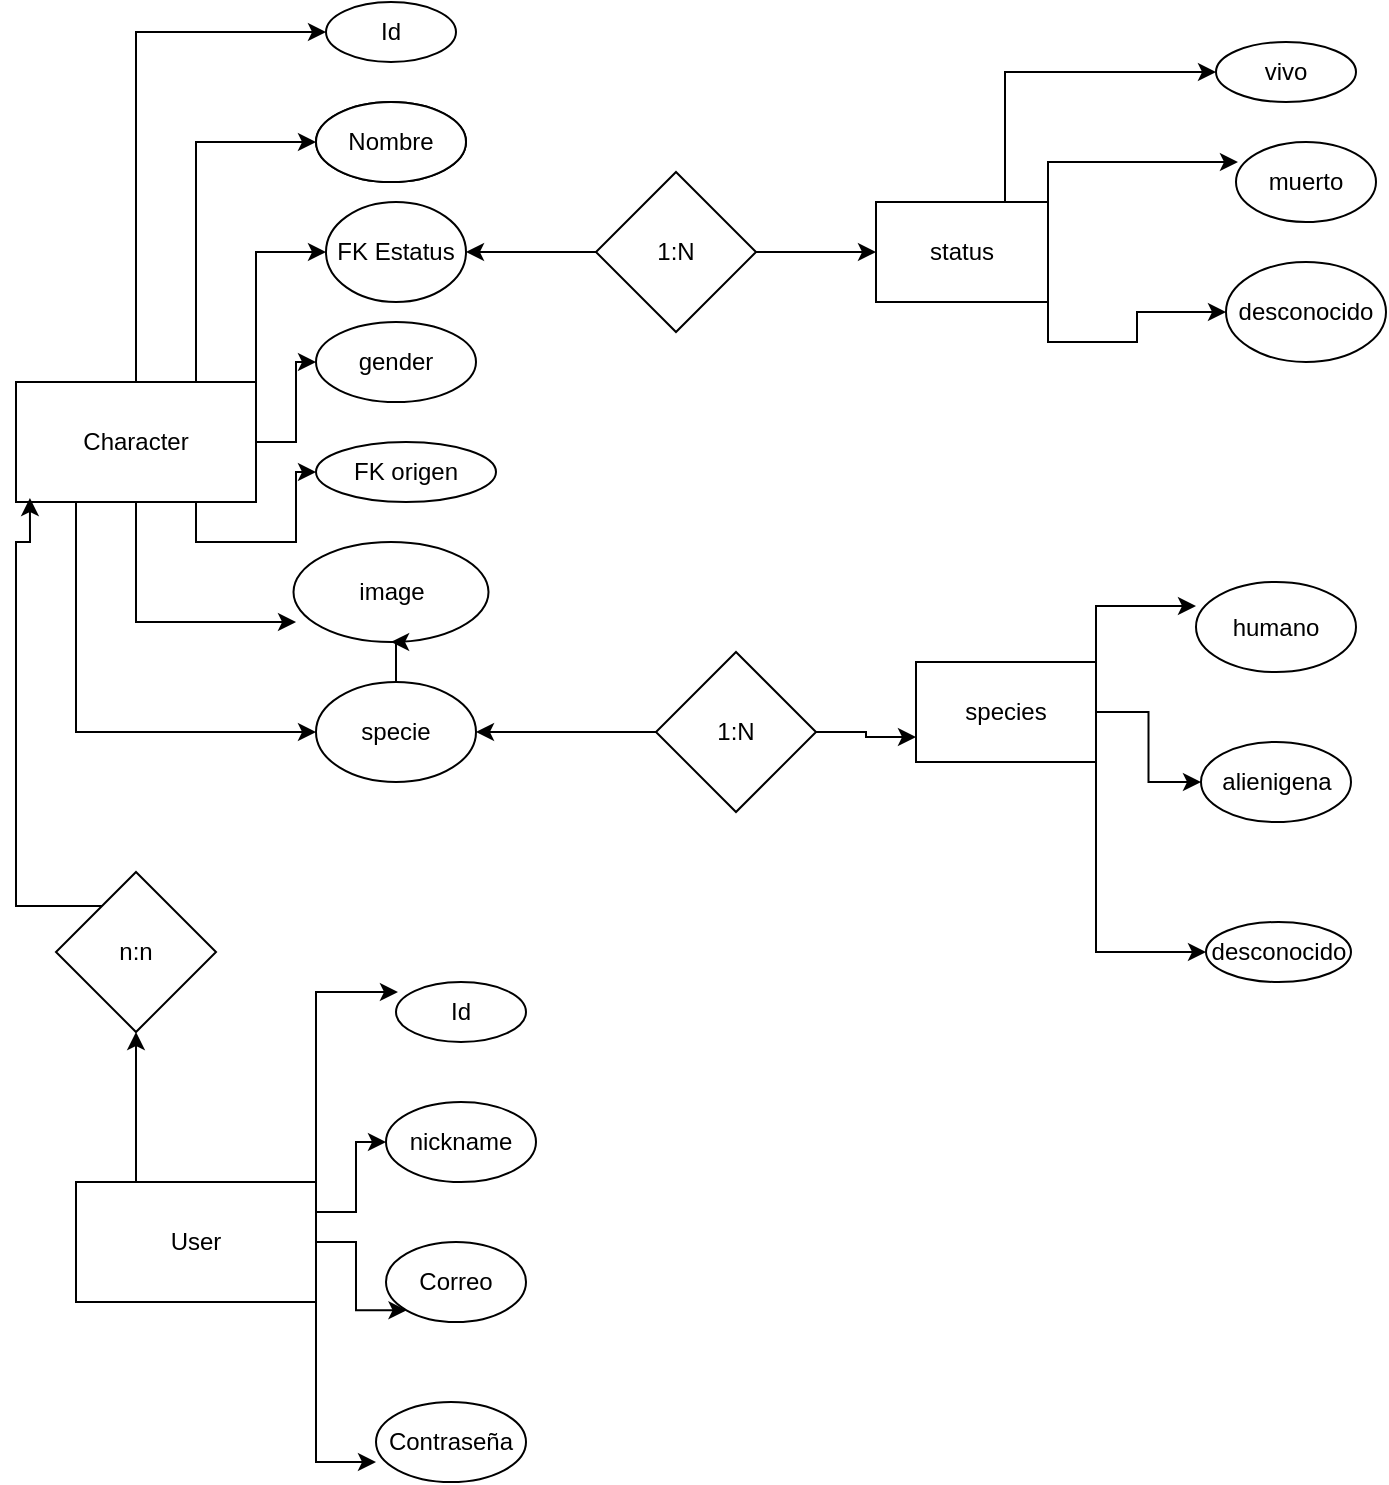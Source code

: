 <mxfile version="21.6.7" type="device">
  <diagram name="Página-1" id="4zOU3cczQwR7KFCGiZQw">
    <mxGraphModel dx="1313" dy="708" grid="1" gridSize="10" guides="1" tooltips="1" connect="1" arrows="1" fold="1" page="1" pageScale="1" pageWidth="827" pageHeight="1169" math="0" shadow="0">
      <root>
        <mxCell id="0" />
        <mxCell id="1" parent="0" />
        <mxCell id="BHfXAMT36ggq7KmMEio--42" style="edgeStyle=orthogonalEdgeStyle;rounded=0;orthogonalLoop=1;jettySize=auto;html=1;exitX=0.25;exitY=1;exitDx=0;exitDy=0;entryX=0;entryY=0.5;entryDx=0;entryDy=0;" edge="1" parent="1" source="BHfXAMT36ggq7KmMEio--1" target="BHfXAMT36ggq7KmMEio--9">
          <mxGeometry relative="1" as="geometry" />
        </mxCell>
        <mxCell id="BHfXAMT36ggq7KmMEio--43" style="edgeStyle=orthogonalEdgeStyle;rounded=0;orthogonalLoop=1;jettySize=auto;html=1;exitX=0.5;exitY=1;exitDx=0;exitDy=0;entryX=0.013;entryY=0.8;entryDx=0;entryDy=0;entryPerimeter=0;" edge="1" parent="1" source="BHfXAMT36ggq7KmMEio--1" target="BHfXAMT36ggq7KmMEio--8">
          <mxGeometry relative="1" as="geometry">
            <Array as="points">
              <mxPoint x="70" y="320" />
            </Array>
          </mxGeometry>
        </mxCell>
        <mxCell id="BHfXAMT36ggq7KmMEio--44" style="edgeStyle=orthogonalEdgeStyle;rounded=0;orthogonalLoop=1;jettySize=auto;html=1;exitX=0.75;exitY=1;exitDx=0;exitDy=0;entryX=0;entryY=0.5;entryDx=0;entryDy=0;" edge="1" parent="1" source="BHfXAMT36ggq7KmMEio--1" target="BHfXAMT36ggq7KmMEio--7">
          <mxGeometry relative="1" as="geometry" />
        </mxCell>
        <mxCell id="BHfXAMT36ggq7KmMEio--45" style="edgeStyle=orthogonalEdgeStyle;rounded=0;orthogonalLoop=1;jettySize=auto;html=1;exitX=1;exitY=0.5;exitDx=0;exitDy=0;entryX=0;entryY=0.5;entryDx=0;entryDy=0;" edge="1" parent="1" source="BHfXAMT36ggq7KmMEio--1" target="BHfXAMT36ggq7KmMEio--6">
          <mxGeometry relative="1" as="geometry" />
        </mxCell>
        <mxCell id="BHfXAMT36ggq7KmMEio--46" style="edgeStyle=orthogonalEdgeStyle;rounded=0;orthogonalLoop=1;jettySize=auto;html=1;exitX=1;exitY=0;exitDx=0;exitDy=0;entryX=0;entryY=0.5;entryDx=0;entryDy=0;" edge="1" parent="1" source="BHfXAMT36ggq7KmMEio--1" target="BHfXAMT36ggq7KmMEio--5">
          <mxGeometry relative="1" as="geometry" />
        </mxCell>
        <mxCell id="BHfXAMT36ggq7KmMEio--47" style="edgeStyle=orthogonalEdgeStyle;rounded=0;orthogonalLoop=1;jettySize=auto;html=1;exitX=0.75;exitY=0;exitDx=0;exitDy=0;entryX=0;entryY=0.5;entryDx=0;entryDy=0;" edge="1" parent="1" source="BHfXAMT36ggq7KmMEio--1" target="BHfXAMT36ggq7KmMEio--3">
          <mxGeometry relative="1" as="geometry" />
        </mxCell>
        <mxCell id="BHfXAMT36ggq7KmMEio--49" style="edgeStyle=orthogonalEdgeStyle;rounded=0;orthogonalLoop=1;jettySize=auto;html=1;exitX=0.5;exitY=0;exitDx=0;exitDy=0;entryX=0;entryY=0.5;entryDx=0;entryDy=0;" edge="1" parent="1" source="BHfXAMT36ggq7KmMEio--1" target="BHfXAMT36ggq7KmMEio--4">
          <mxGeometry relative="1" as="geometry" />
        </mxCell>
        <mxCell id="BHfXAMT36ggq7KmMEio--1" value="&lt;font style=&quot;vertical-align: inherit;&quot;&gt;&lt;font style=&quot;vertical-align: inherit;&quot;&gt;&lt;font style=&quot;vertical-align: inherit;&quot;&gt;&lt;font style=&quot;vertical-align: inherit;&quot;&gt;Character&lt;/font&gt;&lt;/font&gt;&lt;/font&gt;&lt;/font&gt;" style="rounded=0;whiteSpace=wrap;html=1;" vertex="1" parent="1">
          <mxGeometry x="10" y="200" width="120" height="60" as="geometry" />
        </mxCell>
        <mxCell id="BHfXAMT36ggq7KmMEio--3" value="&lt;font style=&quot;vertical-align: inherit;&quot;&gt;&lt;font style=&quot;vertical-align: inherit;&quot;&gt;Nombre&lt;/font&gt;&lt;/font&gt;" style="ellipse;whiteSpace=wrap;html=1;" vertex="1" parent="1">
          <mxGeometry x="160" y="60" width="75" height="40" as="geometry" />
        </mxCell>
        <mxCell id="BHfXAMT36ggq7KmMEio--4" value="&lt;font style=&quot;vertical-align: inherit;&quot;&gt;&lt;font style=&quot;vertical-align: inherit;&quot;&gt;Id&lt;/font&gt;&lt;/font&gt;" style="ellipse;whiteSpace=wrap;html=1;" vertex="1" parent="1">
          <mxGeometry x="165" y="10" width="65" height="30" as="geometry" />
        </mxCell>
        <mxCell id="BHfXAMT36ggq7KmMEio--5" value="&lt;font style=&quot;vertical-align: inherit;&quot;&gt;&lt;font style=&quot;vertical-align: inherit;&quot;&gt;&lt;font style=&quot;vertical-align: inherit;&quot;&gt;&lt;font style=&quot;vertical-align: inherit;&quot;&gt;&lt;font style=&quot;vertical-align: inherit;&quot;&gt;&lt;font style=&quot;vertical-align: inherit;&quot;&gt;FK Estatus&lt;/font&gt;&lt;/font&gt;&lt;/font&gt;&lt;/font&gt;&lt;/font&gt;&lt;/font&gt;" style="ellipse;whiteSpace=wrap;html=1;" vertex="1" parent="1">
          <mxGeometry x="165" y="110" width="70" height="50" as="geometry" />
        </mxCell>
        <mxCell id="BHfXAMT36ggq7KmMEio--6" value="&lt;font style=&quot;vertical-align: inherit;&quot;&gt;&lt;font style=&quot;vertical-align: inherit;&quot;&gt;gender&lt;/font&gt;&lt;/font&gt;" style="ellipse;whiteSpace=wrap;html=1;" vertex="1" parent="1">
          <mxGeometry x="160" y="170" width="80" height="40" as="geometry" />
        </mxCell>
        <mxCell id="BHfXAMT36ggq7KmMEio--7" value="&lt;font style=&quot;vertical-align: inherit;&quot;&gt;&lt;font style=&quot;vertical-align: inherit;&quot;&gt;&lt;font style=&quot;vertical-align: inherit;&quot;&gt;&lt;font style=&quot;vertical-align: inherit;&quot;&gt;FK origen&lt;/font&gt;&lt;/font&gt;&lt;/font&gt;&lt;/font&gt;" style="ellipse;whiteSpace=wrap;html=1;" vertex="1" parent="1">
          <mxGeometry x="160" y="230" width="90" height="30" as="geometry" />
        </mxCell>
        <mxCell id="BHfXAMT36ggq7KmMEio--8" value="&lt;font style=&quot;vertical-align: inherit;&quot;&gt;&lt;font style=&quot;vertical-align: inherit;&quot;&gt;image&lt;/font&gt;&lt;/font&gt;" style="ellipse;whiteSpace=wrap;html=1;" vertex="1" parent="1">
          <mxGeometry x="148.75" y="280" width="97.5" height="50" as="geometry" />
        </mxCell>
        <mxCell id="BHfXAMT36ggq7KmMEio--11" value="" style="edgeStyle=orthogonalEdgeStyle;rounded=0;orthogonalLoop=1;jettySize=auto;html=1;" edge="1" parent="1" source="BHfXAMT36ggq7KmMEio--9" target="BHfXAMT36ggq7KmMEio--8">
          <mxGeometry relative="1" as="geometry" />
        </mxCell>
        <mxCell id="BHfXAMT36ggq7KmMEio--9" value="&lt;font style=&quot;vertical-align: inherit;&quot;&gt;&lt;font style=&quot;vertical-align: inherit;&quot;&gt;specie&lt;/font&gt;&lt;/font&gt;" style="ellipse;whiteSpace=wrap;html=1;" vertex="1" parent="1">
          <mxGeometry x="160" y="350" width="80" height="50" as="geometry" />
        </mxCell>
        <mxCell id="BHfXAMT36ggq7KmMEio--50" style="edgeStyle=orthogonalEdgeStyle;rounded=0;orthogonalLoop=1;jettySize=auto;html=1;exitX=0.75;exitY=0;exitDx=0;exitDy=0;entryX=0;entryY=0.5;entryDx=0;entryDy=0;" edge="1" parent="1" source="BHfXAMT36ggq7KmMEio--19" target="BHfXAMT36ggq7KmMEio--20">
          <mxGeometry relative="1" as="geometry" />
        </mxCell>
        <mxCell id="BHfXAMT36ggq7KmMEio--51" style="edgeStyle=orthogonalEdgeStyle;rounded=0;orthogonalLoop=1;jettySize=auto;html=1;exitX=1;exitY=0;exitDx=0;exitDy=0;entryX=0.014;entryY=0.25;entryDx=0;entryDy=0;entryPerimeter=0;" edge="1" parent="1" source="BHfXAMT36ggq7KmMEio--19" target="BHfXAMT36ggq7KmMEio--21">
          <mxGeometry relative="1" as="geometry" />
        </mxCell>
        <mxCell id="BHfXAMT36ggq7KmMEio--52" style="edgeStyle=orthogonalEdgeStyle;rounded=0;orthogonalLoop=1;jettySize=auto;html=1;exitX=1;exitY=1;exitDx=0;exitDy=0;entryX=0;entryY=0.5;entryDx=0;entryDy=0;" edge="1" parent="1" source="BHfXAMT36ggq7KmMEio--19" target="BHfXAMT36ggq7KmMEio--22">
          <mxGeometry relative="1" as="geometry" />
        </mxCell>
        <mxCell id="BHfXAMT36ggq7KmMEio--19" value="&lt;font style=&quot;vertical-align: inherit;&quot;&gt;&lt;font style=&quot;vertical-align: inherit;&quot;&gt;status&lt;/font&gt;&lt;/font&gt;" style="rounded=0;whiteSpace=wrap;html=1;" vertex="1" parent="1">
          <mxGeometry x="440" y="110" width="86" height="50" as="geometry" />
        </mxCell>
        <mxCell id="BHfXAMT36ggq7KmMEio--20" value="&lt;font style=&quot;vertical-align: inherit;&quot;&gt;&lt;font style=&quot;vertical-align: inherit;&quot;&gt;vivo&lt;/font&gt;&lt;/font&gt;" style="ellipse;whiteSpace=wrap;html=1;" vertex="1" parent="1">
          <mxGeometry x="610" y="30" width="70" height="30" as="geometry" />
        </mxCell>
        <mxCell id="BHfXAMT36ggq7KmMEio--21" value="&lt;font style=&quot;vertical-align: inherit;&quot;&gt;&lt;font style=&quot;vertical-align: inherit;&quot;&gt;muerto&lt;/font&gt;&lt;/font&gt;" style="ellipse;whiteSpace=wrap;html=1;" vertex="1" parent="1">
          <mxGeometry x="620" y="80" width="70" height="40" as="geometry" />
        </mxCell>
        <mxCell id="BHfXAMT36ggq7KmMEio--22" value="&lt;font style=&quot;vertical-align: inherit;&quot;&gt;&lt;font style=&quot;vertical-align: inherit;&quot;&gt;desconocido&lt;/font&gt;&lt;/font&gt;" style="ellipse;whiteSpace=wrap;html=1;" vertex="1" parent="1">
          <mxGeometry x="615" y="140" width="80" height="50" as="geometry" />
        </mxCell>
        <mxCell id="BHfXAMT36ggq7KmMEio--41" style="edgeStyle=orthogonalEdgeStyle;rounded=0;orthogonalLoop=1;jettySize=auto;html=1;exitX=0;exitY=0.5;exitDx=0;exitDy=0;entryX=1;entryY=0.5;entryDx=0;entryDy=0;" edge="1" parent="1" source="BHfXAMT36ggq7KmMEio--28" target="BHfXAMT36ggq7KmMEio--5">
          <mxGeometry relative="1" as="geometry" />
        </mxCell>
        <mxCell id="BHfXAMT36ggq7KmMEio--67" style="edgeStyle=orthogonalEdgeStyle;rounded=0;orthogonalLoop=1;jettySize=auto;html=1;exitX=1;exitY=0.5;exitDx=0;exitDy=0;entryX=0;entryY=0.5;entryDx=0;entryDy=0;" edge="1" parent="1" source="BHfXAMT36ggq7KmMEio--28" target="BHfXAMT36ggq7KmMEio--19">
          <mxGeometry relative="1" as="geometry" />
        </mxCell>
        <mxCell id="BHfXAMT36ggq7KmMEio--28" value="&lt;font style=&quot;vertical-align: inherit;&quot;&gt;&lt;font style=&quot;vertical-align: inherit;&quot;&gt;1:N&lt;/font&gt;&lt;/font&gt;" style="rhombus;whiteSpace=wrap;html=1;" vertex="1" parent="1">
          <mxGeometry x="300" y="95" width="80" height="80" as="geometry" />
        </mxCell>
        <mxCell id="BHfXAMT36ggq7KmMEio--36" style="edgeStyle=orthogonalEdgeStyle;rounded=0;orthogonalLoop=1;jettySize=auto;html=1;exitX=0;exitY=0.5;exitDx=0;exitDy=0;entryX=1;entryY=0.5;entryDx=0;entryDy=0;" edge="1" parent="1" source="BHfXAMT36ggq7KmMEio--31" target="BHfXAMT36ggq7KmMEio--9">
          <mxGeometry relative="1" as="geometry" />
        </mxCell>
        <mxCell id="BHfXAMT36ggq7KmMEio--37" style="edgeStyle=orthogonalEdgeStyle;rounded=0;orthogonalLoop=1;jettySize=auto;html=1;exitX=1;exitY=0.5;exitDx=0;exitDy=0;entryX=0;entryY=0.75;entryDx=0;entryDy=0;" edge="1" parent="1" source="BHfXAMT36ggq7KmMEio--31" target="BHfXAMT36ggq7KmMEio--32">
          <mxGeometry relative="1" as="geometry" />
        </mxCell>
        <mxCell id="BHfXAMT36ggq7KmMEio--31" value="&lt;font style=&quot;vertical-align: inherit;&quot;&gt;&lt;font style=&quot;vertical-align: inherit;&quot;&gt;&lt;font style=&quot;vertical-align: inherit;&quot;&gt;&lt;font style=&quot;vertical-align: inherit;&quot;&gt;&lt;font style=&quot;vertical-align: inherit;&quot;&gt;&lt;font style=&quot;vertical-align: inherit;&quot;&gt;1:N&lt;/font&gt;&lt;/font&gt;&lt;/font&gt;&lt;/font&gt;&lt;/font&gt;&lt;/font&gt;" style="rhombus;whiteSpace=wrap;html=1;" vertex="1" parent="1">
          <mxGeometry x="330" y="335" width="80" height="80" as="geometry" />
        </mxCell>
        <mxCell id="BHfXAMT36ggq7KmMEio--38" style="edgeStyle=orthogonalEdgeStyle;rounded=0;orthogonalLoop=1;jettySize=auto;html=1;exitX=1;exitY=0;exitDx=0;exitDy=0;entryX=0;entryY=0.267;entryDx=0;entryDy=0;entryPerimeter=0;" edge="1" parent="1" source="BHfXAMT36ggq7KmMEio--32" target="BHfXAMT36ggq7KmMEio--33">
          <mxGeometry relative="1" as="geometry" />
        </mxCell>
        <mxCell id="BHfXAMT36ggq7KmMEio--39" style="edgeStyle=orthogonalEdgeStyle;rounded=0;orthogonalLoop=1;jettySize=auto;html=1;exitX=1;exitY=0.5;exitDx=0;exitDy=0;" edge="1" parent="1" source="BHfXAMT36ggq7KmMEio--32" target="BHfXAMT36ggq7KmMEio--34">
          <mxGeometry relative="1" as="geometry" />
        </mxCell>
        <mxCell id="BHfXAMT36ggq7KmMEio--40" style="edgeStyle=orthogonalEdgeStyle;rounded=0;orthogonalLoop=1;jettySize=auto;html=1;exitX=1;exitY=1;exitDx=0;exitDy=0;entryX=0;entryY=0.5;entryDx=0;entryDy=0;" edge="1" parent="1" source="BHfXAMT36ggq7KmMEio--32" target="BHfXAMT36ggq7KmMEio--35">
          <mxGeometry relative="1" as="geometry" />
        </mxCell>
        <mxCell id="BHfXAMT36ggq7KmMEio--32" value="&lt;font style=&quot;vertical-align: inherit;&quot;&gt;&lt;font style=&quot;vertical-align: inherit;&quot;&gt;species&lt;/font&gt;&lt;/font&gt;" style="rounded=0;whiteSpace=wrap;html=1;" vertex="1" parent="1">
          <mxGeometry x="460" y="340" width="90" height="50" as="geometry" />
        </mxCell>
        <mxCell id="BHfXAMT36ggq7KmMEio--33" value="&lt;font style=&quot;vertical-align: inherit;&quot;&gt;&lt;font style=&quot;vertical-align: inherit;&quot;&gt;humano&lt;/font&gt;&lt;/font&gt;" style="ellipse;whiteSpace=wrap;html=1;" vertex="1" parent="1">
          <mxGeometry x="600" y="300" width="80" height="45" as="geometry" />
        </mxCell>
        <mxCell id="BHfXAMT36ggq7KmMEio--34" value="&lt;font style=&quot;vertical-align: inherit;&quot;&gt;&lt;font style=&quot;vertical-align: inherit;&quot;&gt;alienigena&lt;/font&gt;&lt;/font&gt;" style="ellipse;whiteSpace=wrap;html=1;" vertex="1" parent="1">
          <mxGeometry x="602.5" y="380" width="75" height="40" as="geometry" />
        </mxCell>
        <mxCell id="BHfXAMT36ggq7KmMEio--35" value="&lt;font style=&quot;vertical-align: inherit;&quot;&gt;&lt;font style=&quot;vertical-align: inherit;&quot;&gt;desconocido&lt;/font&gt;&lt;/font&gt;" style="ellipse;whiteSpace=wrap;html=1;" vertex="1" parent="1">
          <mxGeometry x="605" y="470" width="72.5" height="30" as="geometry" />
        </mxCell>
        <mxCell id="BHfXAMT36ggq7KmMEio--60" style="edgeStyle=orthogonalEdgeStyle;rounded=0;orthogonalLoop=1;jettySize=auto;html=1;exitX=1;exitY=0;exitDx=0;exitDy=0;entryX=0.015;entryY=0.167;entryDx=0;entryDy=0;entryPerimeter=0;" edge="1" parent="1" source="BHfXAMT36ggq7KmMEio--53" target="BHfXAMT36ggq7KmMEio--54">
          <mxGeometry relative="1" as="geometry" />
        </mxCell>
        <mxCell id="BHfXAMT36ggq7KmMEio--61" style="edgeStyle=orthogonalEdgeStyle;rounded=0;orthogonalLoop=1;jettySize=auto;html=1;exitX=1;exitY=0.25;exitDx=0;exitDy=0;" edge="1" parent="1" source="BHfXAMT36ggq7KmMEio--53" target="BHfXAMT36ggq7KmMEio--56">
          <mxGeometry relative="1" as="geometry" />
        </mxCell>
        <mxCell id="BHfXAMT36ggq7KmMEio--62" style="edgeStyle=orthogonalEdgeStyle;rounded=0;orthogonalLoop=1;jettySize=auto;html=1;exitX=1;exitY=0.5;exitDx=0;exitDy=0;entryX=0;entryY=1;entryDx=0;entryDy=0;" edge="1" parent="1" source="BHfXAMT36ggq7KmMEio--53" target="BHfXAMT36ggq7KmMEio--57">
          <mxGeometry relative="1" as="geometry" />
        </mxCell>
        <mxCell id="BHfXAMT36ggq7KmMEio--63" style="edgeStyle=orthogonalEdgeStyle;rounded=0;orthogonalLoop=1;jettySize=auto;html=1;exitX=1;exitY=1;exitDx=0;exitDy=0;entryX=0;entryY=0.75;entryDx=0;entryDy=0;entryPerimeter=0;" edge="1" parent="1" source="BHfXAMT36ggq7KmMEio--53" target="BHfXAMT36ggq7KmMEio--59">
          <mxGeometry relative="1" as="geometry" />
        </mxCell>
        <mxCell id="BHfXAMT36ggq7KmMEio--65" style="edgeStyle=orthogonalEdgeStyle;rounded=0;orthogonalLoop=1;jettySize=auto;html=1;exitX=0.25;exitY=0;exitDx=0;exitDy=0;" edge="1" parent="1" source="BHfXAMT36ggq7KmMEio--53" target="BHfXAMT36ggq7KmMEio--64">
          <mxGeometry relative="1" as="geometry" />
        </mxCell>
        <mxCell id="BHfXAMT36ggq7KmMEio--53" value="&lt;font style=&quot;vertical-align: inherit;&quot;&gt;&lt;font style=&quot;vertical-align: inherit;&quot;&gt;User&lt;/font&gt;&lt;/font&gt;" style="rounded=0;whiteSpace=wrap;html=1;" vertex="1" parent="1">
          <mxGeometry x="40" y="600" width="120" height="60" as="geometry" />
        </mxCell>
        <mxCell id="BHfXAMT36ggq7KmMEio--54" value="&lt;font style=&quot;vertical-align: inherit;&quot;&gt;&lt;font style=&quot;vertical-align: inherit;&quot;&gt;Id&lt;/font&gt;&lt;/font&gt;" style="ellipse;whiteSpace=wrap;html=1;" vertex="1" parent="1">
          <mxGeometry x="200" y="500" width="65" height="30" as="geometry" />
        </mxCell>
        <mxCell id="BHfXAMT36ggq7KmMEio--55" value="&lt;font style=&quot;vertical-align: inherit;&quot;&gt;&lt;font style=&quot;vertical-align: inherit;&quot;&gt;Nombre&lt;/font&gt;&lt;/font&gt;" style="ellipse;whiteSpace=wrap;html=1;" vertex="1" parent="1">
          <mxGeometry x="160" y="60" width="75" height="40" as="geometry" />
        </mxCell>
        <mxCell id="BHfXAMT36ggq7KmMEio--56" value="&lt;font style=&quot;vertical-align: inherit;&quot;&gt;&lt;font style=&quot;vertical-align: inherit;&quot;&gt;nickname&lt;/font&gt;&lt;/font&gt;" style="ellipse;whiteSpace=wrap;html=1;" vertex="1" parent="1">
          <mxGeometry x="195" y="560" width="75" height="40" as="geometry" />
        </mxCell>
        <mxCell id="BHfXAMT36ggq7KmMEio--57" value="&lt;font style=&quot;vertical-align: inherit;&quot;&gt;&lt;font style=&quot;vertical-align: inherit;&quot;&gt;Correo&lt;/font&gt;&lt;/font&gt;" style="ellipse;whiteSpace=wrap;html=1;" vertex="1" parent="1">
          <mxGeometry x="195" y="630" width="70" height="40" as="geometry" />
        </mxCell>
        <mxCell id="BHfXAMT36ggq7KmMEio--59" value="&lt;font style=&quot;vertical-align: inherit;&quot;&gt;&lt;font style=&quot;vertical-align: inherit;&quot;&gt;Contraseña&lt;/font&gt;&lt;/font&gt;" style="ellipse;whiteSpace=wrap;html=1;" vertex="1" parent="1">
          <mxGeometry x="190" y="710" width="75" height="40" as="geometry" />
        </mxCell>
        <mxCell id="BHfXAMT36ggq7KmMEio--66" style="edgeStyle=orthogonalEdgeStyle;rounded=0;orthogonalLoop=1;jettySize=auto;html=1;exitX=0.5;exitY=0;exitDx=0;exitDy=0;entryX=0.058;entryY=0.967;entryDx=0;entryDy=0;entryPerimeter=0;" edge="1" parent="1" target="BHfXAMT36ggq7KmMEio--1">
          <mxGeometry relative="1" as="geometry">
            <mxPoint x="70" y="462" as="sourcePoint" />
            <mxPoint x="19" y="280" as="targetPoint" />
            <Array as="points">
              <mxPoint x="10" y="462" />
              <mxPoint x="10" y="280" />
              <mxPoint x="17" y="280" />
            </Array>
          </mxGeometry>
        </mxCell>
        <mxCell id="BHfXAMT36ggq7KmMEio--64" value="&lt;font style=&quot;vertical-align: inherit;&quot;&gt;&lt;font style=&quot;vertical-align: inherit;&quot;&gt;n:n&lt;/font&gt;&lt;/font&gt;" style="rhombus;whiteSpace=wrap;html=1;" vertex="1" parent="1">
          <mxGeometry x="30" y="445" width="80" height="80" as="geometry" />
        </mxCell>
      </root>
    </mxGraphModel>
  </diagram>
</mxfile>
